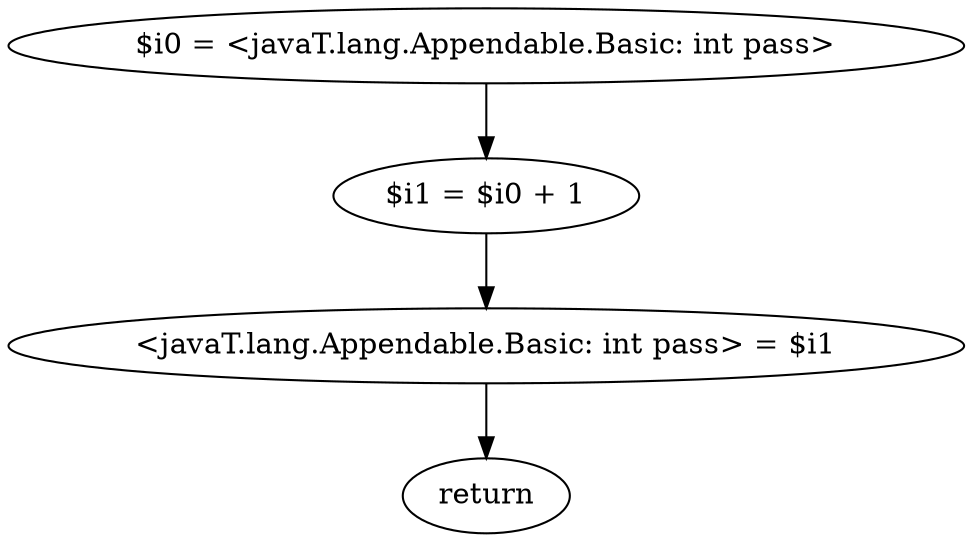 digraph "unitGraph" {
    "$i0 = <javaT.lang.Appendable.Basic: int pass>"
    "$i1 = $i0 + 1"
    "<javaT.lang.Appendable.Basic: int pass> = $i1"
    "return"
    "$i0 = <javaT.lang.Appendable.Basic: int pass>"->"$i1 = $i0 + 1";
    "$i1 = $i0 + 1"->"<javaT.lang.Appendable.Basic: int pass> = $i1";
    "<javaT.lang.Appendable.Basic: int pass> = $i1"->"return";
}
